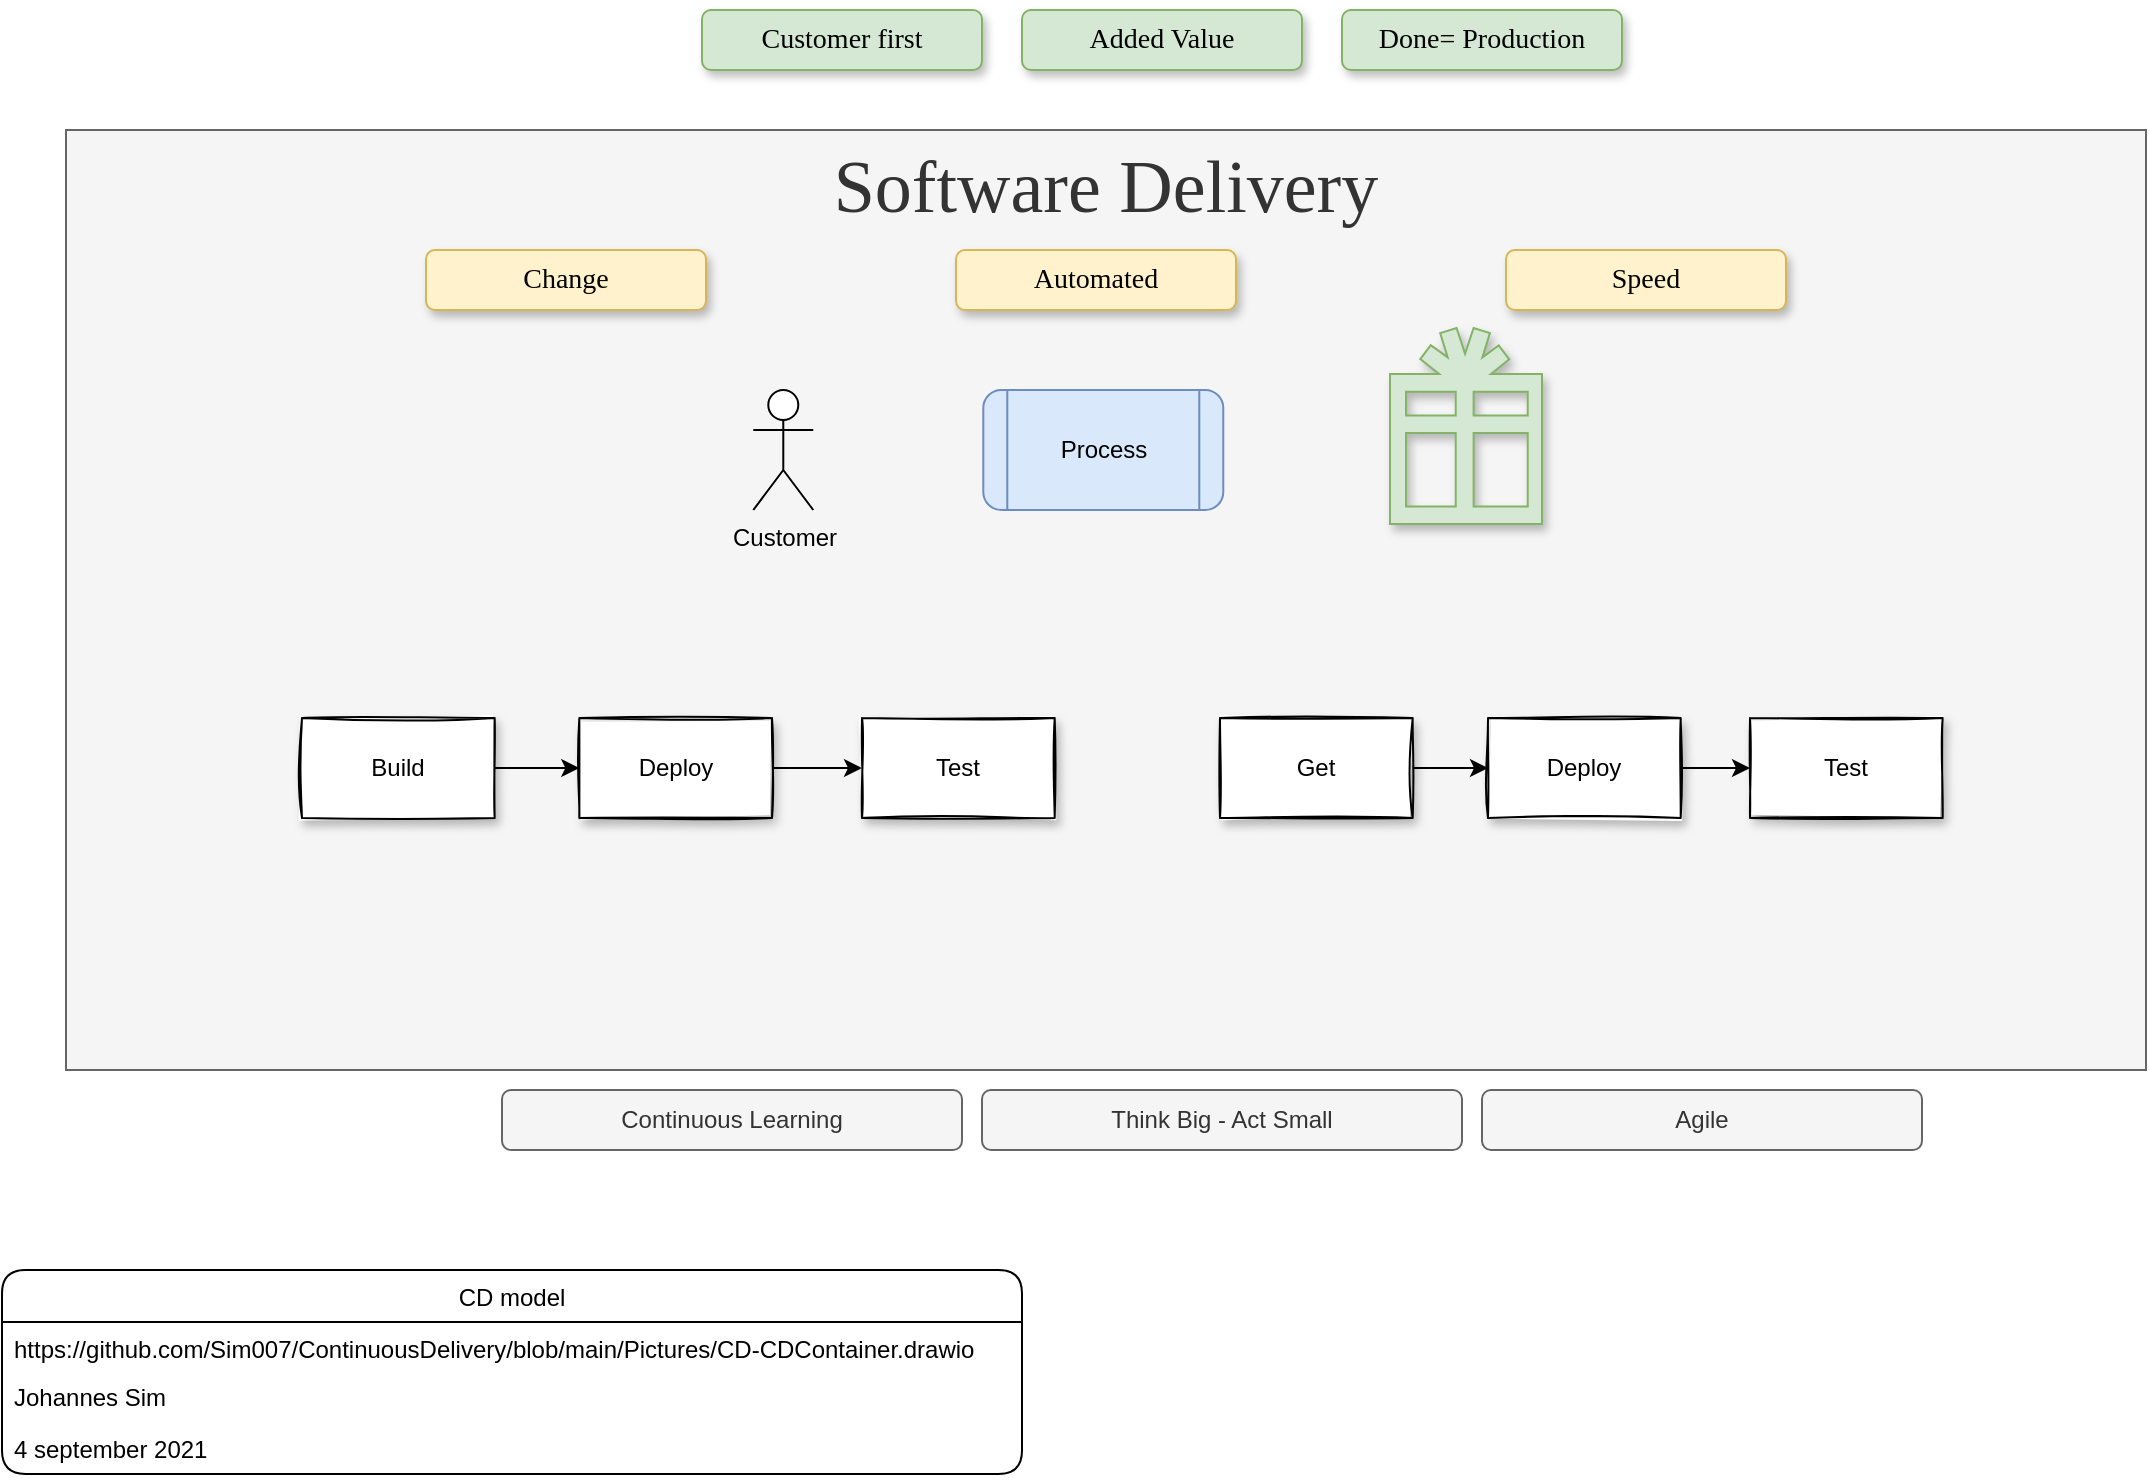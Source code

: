 <mxfile version="15.0.6" type="github">
  <diagram id="kgnJdq5VQi98LMx4Vff6" name="Page-1">
    <mxGraphModel dx="1422" dy="762" grid="1" gridSize="10" guides="1" tooltips="1" connect="1" arrows="1" fold="1" page="1" pageScale="1" pageWidth="1169" pageHeight="827" math="0" shadow="0">
      <root>
        <mxCell id="0" />
        <mxCell id="1" parent="0" />
        <mxCell id="YMthBukLCyZc6VyMMKoa-46" value="Software Delivery" style="rounded=0;whiteSpace=wrap;html=1;container=1;verticalAlign=top;fontSize=37;labelBorderColor=none;fillColor=#f5f5f5;strokeColor=#666666;fontColor=#333333;fontFamily=Verdana;" parent="1" vertex="1">
          <mxGeometry x="62" y="120" width="1040" height="470" as="geometry">
            <mxRectangle x="360" y="240" width="50" height="40" as="alternateBounds" />
          </mxGeometry>
        </mxCell>
        <mxCell id="N6Z_btQFYHQFylgqnzih-9" value="Process" style="shape=process;whiteSpace=wrap;html=1;backgroundOutline=1;fillColor=#dae8fc;strokeColor=#6c8ebf;rounded=1;" vertex="1" parent="YMthBukLCyZc6VyMMKoa-46">
          <mxGeometry x="458.647" y="130" width="120" height="60" as="geometry" />
        </mxCell>
        <mxCell id="N6Z_btQFYHQFylgqnzih-10" value="Customer" style="shape=umlActor;verticalLabelPosition=bottom;verticalAlign=top;html=1;outlineConnect=0;" vertex="1" parent="YMthBukLCyZc6VyMMKoa-46">
          <mxGeometry x="343.647" y="130" width="30" height="60" as="geometry" />
        </mxCell>
        <mxCell id="N6Z_btQFYHQFylgqnzih-11" value="Speed" style="rounded=1;whiteSpace=wrap;html=1;shadow=1;glass=0;labelBackgroundColor=none;sketch=0;fontFamily=Verdana;fontSize=14;verticalAlign=top;fillColor=#fff2cc;strokeColor=#d6b656;" vertex="1" parent="YMthBukLCyZc6VyMMKoa-46">
          <mxGeometry x="720" y="60" width="140" height="30" as="geometry" />
        </mxCell>
        <mxCell id="N6Z_btQFYHQFylgqnzih-12" value="Automated" style="rounded=1;whiteSpace=wrap;html=1;shadow=1;glass=0;labelBackgroundColor=none;sketch=0;fontFamily=Verdana;fontSize=14;verticalAlign=top;fillColor=#fff2cc;strokeColor=#d6b656;" vertex="1" parent="YMthBukLCyZc6VyMMKoa-46">
          <mxGeometry x="445" y="60" width="140" height="30" as="geometry" />
        </mxCell>
        <mxCell id="N6Z_btQFYHQFylgqnzih-13" value="" style="shape=mxgraph.signs.travel.present;html=1;pointerEvents=1;fillColor=#d5e8d4;strokeColor=#82b366;verticalLabelPosition=bottom;verticalAlign=top;align=center;rounded=1;glass=0;labelBackgroundColor=none;sketch=0;fontSize=37;noLabel=1;shadow=1;" vertex="1" parent="YMthBukLCyZc6VyMMKoa-46">
          <mxGeometry x="662" y="99" width="76" height="98" as="geometry" />
        </mxCell>
        <mxCell id="N6Z_btQFYHQFylgqnzih-14" value="Change" style="rounded=1;whiteSpace=wrap;html=1;shadow=1;glass=0;labelBackgroundColor=none;sketch=0;fontFamily=Verdana;fontSize=14;verticalAlign=top;fillColor=#fff2cc;strokeColor=#d6b656;" vertex="1" parent="YMthBukLCyZc6VyMMKoa-46">
          <mxGeometry x="180" y="60" width="140" height="30" as="geometry" />
        </mxCell>
        <mxCell id="N6Z_btQFYHQFylgqnzih-1" value="Build" style="rounded=0;whiteSpace=wrap;html=1;shadow=1;glass=0;sketch=1;" vertex="1" parent="YMthBukLCyZc6VyMMKoa-46">
          <mxGeometry x="118" y="294" width="96.35" height="50" as="geometry" />
        </mxCell>
        <mxCell id="N6Z_btQFYHQFylgqnzih-15" style="edgeStyle=orthogonalEdgeStyle;rounded=0;orthogonalLoop=1;jettySize=auto;html=1;exitX=1;exitY=0.5;exitDx=0;exitDy=0;entryX=0;entryY=0.5;entryDx=0;entryDy=0;" edge="1" parent="YMthBukLCyZc6VyMMKoa-46" source="N6Z_btQFYHQFylgqnzih-5" target="N6Z_btQFYHQFylgqnzih-6">
          <mxGeometry relative="1" as="geometry" />
        </mxCell>
        <mxCell id="N6Z_btQFYHQFylgqnzih-5" value="Deploy" style="rounded=0;whiteSpace=wrap;html=1;shadow=1;glass=0;sketch=1;" vertex="1" parent="YMthBukLCyZc6VyMMKoa-46">
          <mxGeometry x="256.65" y="294" width="96.35" height="50" as="geometry" />
        </mxCell>
        <mxCell id="N6Z_btQFYHQFylgqnzih-8" style="edgeStyle=orthogonalEdgeStyle;rounded=0;orthogonalLoop=1;jettySize=auto;html=1;exitX=1;exitY=0.5;exitDx=0;exitDy=0;entryX=0;entryY=0.5;entryDx=0;entryDy=0;" edge="1" parent="YMthBukLCyZc6VyMMKoa-46" source="N6Z_btQFYHQFylgqnzih-1" target="N6Z_btQFYHQFylgqnzih-5">
          <mxGeometry relative="1" as="geometry" />
        </mxCell>
        <mxCell id="N6Z_btQFYHQFylgqnzih-6" value="Test" style="rounded=0;whiteSpace=wrap;html=1;shadow=1;glass=0;sketch=1;" vertex="1" parent="YMthBukLCyZc6VyMMKoa-46">
          <mxGeometry x="398.0" y="294" width="96.35" height="50" as="geometry" />
        </mxCell>
        <mxCell id="N6Z_btQFYHQFylgqnzih-7" value="Get" style="rounded=0;whiteSpace=wrap;html=1;shadow=1;glass=0;sketch=1;" vertex="1" parent="YMthBukLCyZc6VyMMKoa-46">
          <mxGeometry x="577" y="294" width="96.35" height="50" as="geometry" />
        </mxCell>
        <mxCell id="YMthBukLCyZc6VyMMKoa-12" value="Continuous Learning" style="rounded=1;whiteSpace=wrap;html=1;fillColor=#f5f5f5;strokeColor=#666666;fontColor=#333333;" parent="1" vertex="1">
          <mxGeometry x="280" y="600" width="230" height="30" as="geometry" />
        </mxCell>
        <mxCell id="YMthBukLCyZc6VyMMKoa-51" value="Customer first" style="rounded=1;whiteSpace=wrap;html=1;shadow=1;glass=0;labelBackgroundColor=none;sketch=0;fontFamily=Verdana;fontSize=14;verticalAlign=top;fillColor=#d5e8d4;strokeColor=#82b366;" parent="1" vertex="1">
          <mxGeometry x="380" y="60" width="140" height="30" as="geometry" />
        </mxCell>
        <mxCell id="YMthBukLCyZc6VyMMKoa-52" value="Done= Production" style="rounded=1;whiteSpace=wrap;html=1;shadow=1;glass=0;labelBackgroundColor=none;sketch=0;fontFamily=Verdana;fontSize=14;verticalAlign=top;fillColor=#d5e8d4;strokeColor=#82b366;" parent="1" vertex="1">
          <mxGeometry x="700" y="60" width="140" height="30" as="geometry" />
        </mxCell>
        <mxCell id="YMthBukLCyZc6VyMMKoa-54" value="Think Big - Act Small" style="rounded=1;whiteSpace=wrap;html=1;fillColor=#f5f5f5;strokeColor=#666666;fontColor=#333333;" parent="1" vertex="1">
          <mxGeometry x="520" y="600" width="240" height="30" as="geometry" />
        </mxCell>
        <mxCell id="YMthBukLCyZc6VyMMKoa-55" value="Agile" style="rounded=1;whiteSpace=wrap;html=1;fillColor=#f5f5f5;strokeColor=#666666;fontColor=#333333;" parent="1" vertex="1">
          <mxGeometry x="770" y="600" width="220" height="30" as="geometry" />
        </mxCell>
        <mxCell id="YMthBukLCyZc6VyMMKoa-58" value="Added Value" style="rounded=1;whiteSpace=wrap;html=1;shadow=1;glass=0;labelBackgroundColor=none;sketch=0;fontFamily=Verdana;fontSize=14;verticalAlign=top;fillColor=#d5e8d4;strokeColor=#82b366;" parent="1" vertex="1">
          <mxGeometry x="540" y="60" width="140" height="30" as="geometry" />
        </mxCell>
        <mxCell id="5YKw93YFWr10B1o-Hw19-11" value="CD model" style="swimlane;fontStyle=0;childLayout=stackLayout;horizontal=1;startSize=26;horizontalStack=0;resizeParent=1;resizeParentMax=0;resizeLast=0;collapsible=1;marginBottom=0;rounded=1;shadow=0;glass=0;sketch=0;" parent="1" vertex="1">
          <mxGeometry x="30" y="690" width="510" height="102" as="geometry" />
        </mxCell>
        <mxCell id="5YKw93YFWr10B1o-Hw19-12" value="https://github.com/Sim007/ContinuousDelivery/blob/main/Pictures/CD-CDContainer.drawio" style="text;strokeColor=none;fillColor=none;align=left;verticalAlign=top;spacingLeft=4;spacingRight=4;overflow=hidden;rotatable=0;points=[[0,0.5],[1,0.5]];portConstraint=eastwest;" parent="5YKw93YFWr10B1o-Hw19-11" vertex="1">
          <mxGeometry y="26" width="510" height="24" as="geometry" />
        </mxCell>
        <mxCell id="5YKw93YFWr10B1o-Hw19-13" value="Johannes Sim" style="text;strokeColor=none;fillColor=none;align=left;verticalAlign=top;spacingLeft=4;spacingRight=4;overflow=hidden;rotatable=0;points=[[0,0.5],[1,0.5]];portConstraint=eastwest;" parent="5YKw93YFWr10B1o-Hw19-11" vertex="1">
          <mxGeometry y="50" width="510" height="26" as="geometry" />
        </mxCell>
        <mxCell id="5YKw93YFWr10B1o-Hw19-14" value="4 september 2021" style="text;strokeColor=none;fillColor=none;align=left;verticalAlign=top;spacingLeft=4;spacingRight=4;overflow=hidden;rotatable=0;points=[[0,0.5],[1,0.5]];portConstraint=eastwest;" parent="5YKw93YFWr10B1o-Hw19-11" vertex="1">
          <mxGeometry y="76" width="510" height="26" as="geometry" />
        </mxCell>
        <mxCell id="N6Z_btQFYHQFylgqnzih-19" style="edgeStyle=orthogonalEdgeStyle;rounded=0;orthogonalLoop=1;jettySize=auto;html=1;exitX=1;exitY=0.5;exitDx=0;exitDy=0;entryX=0;entryY=0.5;entryDx=0;entryDy=0;" edge="1" parent="1" source="N6Z_btQFYHQFylgqnzih-16" target="N6Z_btQFYHQFylgqnzih-17">
          <mxGeometry relative="1" as="geometry" />
        </mxCell>
        <mxCell id="N6Z_btQFYHQFylgqnzih-16" value="Deploy" style="rounded=0;whiteSpace=wrap;html=1;shadow=1;glass=0;sketch=1;" vertex="1" parent="1">
          <mxGeometry x="773" y="414" width="96.35" height="50" as="geometry" />
        </mxCell>
        <mxCell id="N6Z_btQFYHQFylgqnzih-17" value="Test" style="rounded=0;whiteSpace=wrap;html=1;shadow=1;glass=0;sketch=1;" vertex="1" parent="1">
          <mxGeometry x="904" y="414" width="96.35" height="50" as="geometry" />
        </mxCell>
        <mxCell id="N6Z_btQFYHQFylgqnzih-18" style="edgeStyle=orthogonalEdgeStyle;rounded=0;orthogonalLoop=1;jettySize=auto;html=1;exitX=1;exitY=0.5;exitDx=0;exitDy=0;" edge="1" parent="1" source="N6Z_btQFYHQFylgqnzih-7" target="N6Z_btQFYHQFylgqnzih-16">
          <mxGeometry relative="1" as="geometry" />
        </mxCell>
      </root>
    </mxGraphModel>
  </diagram>
</mxfile>
